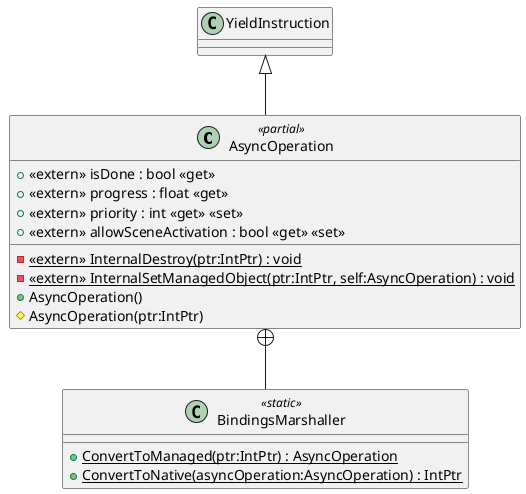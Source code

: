 @startuml
class AsyncOperation <<partial>> {
    - {static} <<extern>> InternalDestroy(ptr:IntPtr) : void
    - {static} <<extern>> InternalSetManagedObject(ptr:IntPtr, self:AsyncOperation) : void
    + AsyncOperation()
    # AsyncOperation(ptr:IntPtr)
    + <<extern>> isDone : bool <<get>>
    + <<extern>> progress : float <<get>>
    + <<extern>> priority : int <<get>> <<set>>
    + <<extern>> allowSceneActivation : bool <<get>> <<set>>
}
class BindingsMarshaller <<static>> {
    + {static} ConvertToManaged(ptr:IntPtr) : AsyncOperation
    + {static} ConvertToNative(asyncOperation:AsyncOperation) : IntPtr
}
YieldInstruction <|-- AsyncOperation
AsyncOperation +-- BindingsMarshaller
@enduml
